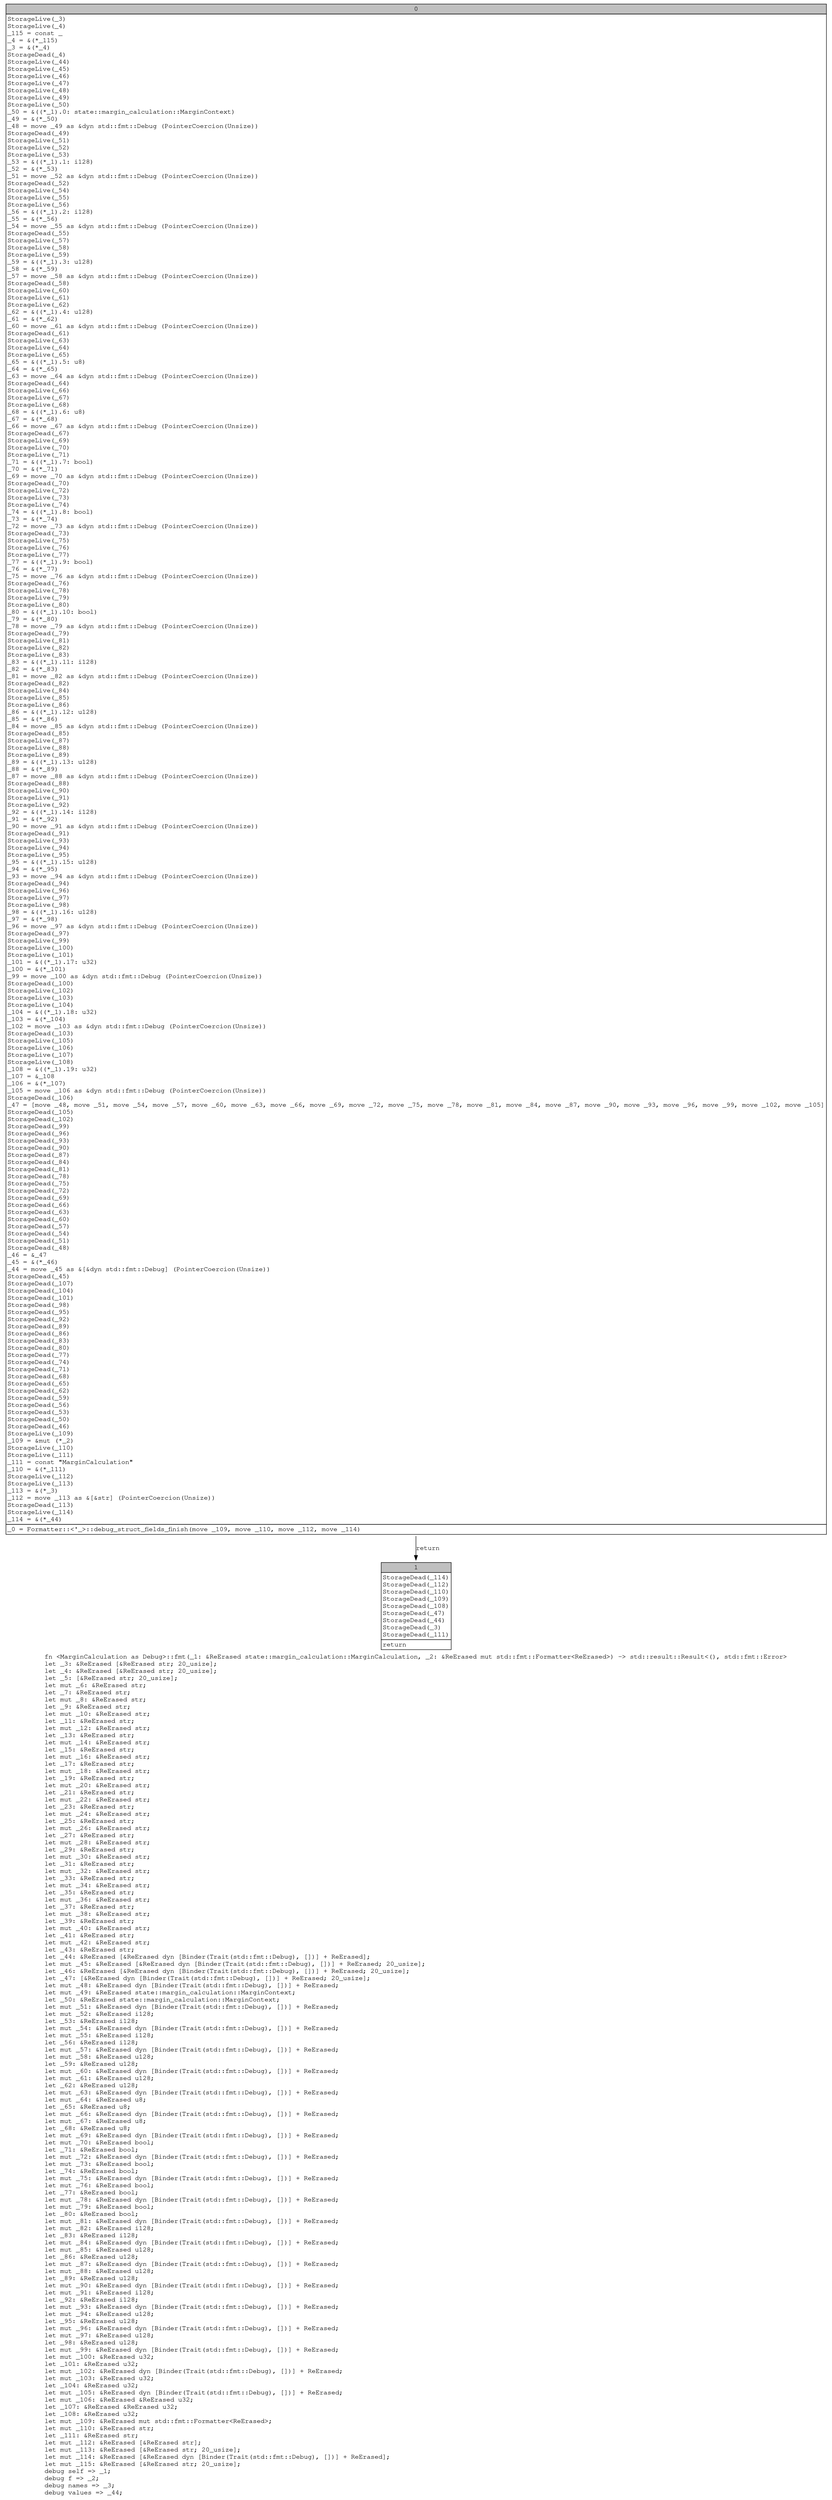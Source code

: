 digraph Mir_0_16632 {
    graph [fontname="Courier, monospace"];
    node [fontname="Courier, monospace"];
    edge [fontname="Courier, monospace"];
    label=<fn &lt;MarginCalculation as Debug&gt;::fmt(_1: &amp;ReErased state::margin_calculation::MarginCalculation, _2: &amp;ReErased mut std::fmt::Formatter&lt;ReErased&gt;) -&gt; std::result::Result&lt;(), std::fmt::Error&gt;<br align="left"/>let _3: &amp;ReErased [&amp;ReErased str; 20_usize];<br align="left"/>let _4: &amp;ReErased [&amp;ReErased str; 20_usize];<br align="left"/>let _5: [&amp;ReErased str; 20_usize];<br align="left"/>let mut _6: &amp;ReErased str;<br align="left"/>let _7: &amp;ReErased str;<br align="left"/>let mut _8: &amp;ReErased str;<br align="left"/>let _9: &amp;ReErased str;<br align="left"/>let mut _10: &amp;ReErased str;<br align="left"/>let _11: &amp;ReErased str;<br align="left"/>let mut _12: &amp;ReErased str;<br align="left"/>let _13: &amp;ReErased str;<br align="left"/>let mut _14: &amp;ReErased str;<br align="left"/>let _15: &amp;ReErased str;<br align="left"/>let mut _16: &amp;ReErased str;<br align="left"/>let _17: &amp;ReErased str;<br align="left"/>let mut _18: &amp;ReErased str;<br align="left"/>let _19: &amp;ReErased str;<br align="left"/>let mut _20: &amp;ReErased str;<br align="left"/>let _21: &amp;ReErased str;<br align="left"/>let mut _22: &amp;ReErased str;<br align="left"/>let _23: &amp;ReErased str;<br align="left"/>let mut _24: &amp;ReErased str;<br align="left"/>let _25: &amp;ReErased str;<br align="left"/>let mut _26: &amp;ReErased str;<br align="left"/>let _27: &amp;ReErased str;<br align="left"/>let mut _28: &amp;ReErased str;<br align="left"/>let _29: &amp;ReErased str;<br align="left"/>let mut _30: &amp;ReErased str;<br align="left"/>let _31: &amp;ReErased str;<br align="left"/>let mut _32: &amp;ReErased str;<br align="left"/>let _33: &amp;ReErased str;<br align="left"/>let mut _34: &amp;ReErased str;<br align="left"/>let _35: &amp;ReErased str;<br align="left"/>let mut _36: &amp;ReErased str;<br align="left"/>let _37: &amp;ReErased str;<br align="left"/>let mut _38: &amp;ReErased str;<br align="left"/>let _39: &amp;ReErased str;<br align="left"/>let mut _40: &amp;ReErased str;<br align="left"/>let _41: &amp;ReErased str;<br align="left"/>let mut _42: &amp;ReErased str;<br align="left"/>let _43: &amp;ReErased str;<br align="left"/>let _44: &amp;ReErased [&amp;ReErased dyn [Binder(Trait(std::fmt::Debug), [])] + ReErased];<br align="left"/>let mut _45: &amp;ReErased [&amp;ReErased dyn [Binder(Trait(std::fmt::Debug), [])] + ReErased; 20_usize];<br align="left"/>let _46: &amp;ReErased [&amp;ReErased dyn [Binder(Trait(std::fmt::Debug), [])] + ReErased; 20_usize];<br align="left"/>let _47: [&amp;ReErased dyn [Binder(Trait(std::fmt::Debug), [])] + ReErased; 20_usize];<br align="left"/>let mut _48: &amp;ReErased dyn [Binder(Trait(std::fmt::Debug), [])] + ReErased;<br align="left"/>let mut _49: &amp;ReErased state::margin_calculation::MarginContext;<br align="left"/>let _50: &amp;ReErased state::margin_calculation::MarginContext;<br align="left"/>let mut _51: &amp;ReErased dyn [Binder(Trait(std::fmt::Debug), [])] + ReErased;<br align="left"/>let mut _52: &amp;ReErased i128;<br align="left"/>let _53: &amp;ReErased i128;<br align="left"/>let mut _54: &amp;ReErased dyn [Binder(Trait(std::fmt::Debug), [])] + ReErased;<br align="left"/>let mut _55: &amp;ReErased i128;<br align="left"/>let _56: &amp;ReErased i128;<br align="left"/>let mut _57: &amp;ReErased dyn [Binder(Trait(std::fmt::Debug), [])] + ReErased;<br align="left"/>let mut _58: &amp;ReErased u128;<br align="left"/>let _59: &amp;ReErased u128;<br align="left"/>let mut _60: &amp;ReErased dyn [Binder(Trait(std::fmt::Debug), [])] + ReErased;<br align="left"/>let mut _61: &amp;ReErased u128;<br align="left"/>let _62: &amp;ReErased u128;<br align="left"/>let mut _63: &amp;ReErased dyn [Binder(Trait(std::fmt::Debug), [])] + ReErased;<br align="left"/>let mut _64: &amp;ReErased u8;<br align="left"/>let _65: &amp;ReErased u8;<br align="left"/>let mut _66: &amp;ReErased dyn [Binder(Trait(std::fmt::Debug), [])] + ReErased;<br align="left"/>let mut _67: &amp;ReErased u8;<br align="left"/>let _68: &amp;ReErased u8;<br align="left"/>let mut _69: &amp;ReErased dyn [Binder(Trait(std::fmt::Debug), [])] + ReErased;<br align="left"/>let mut _70: &amp;ReErased bool;<br align="left"/>let _71: &amp;ReErased bool;<br align="left"/>let mut _72: &amp;ReErased dyn [Binder(Trait(std::fmt::Debug), [])] + ReErased;<br align="left"/>let mut _73: &amp;ReErased bool;<br align="left"/>let _74: &amp;ReErased bool;<br align="left"/>let mut _75: &amp;ReErased dyn [Binder(Trait(std::fmt::Debug), [])] + ReErased;<br align="left"/>let mut _76: &amp;ReErased bool;<br align="left"/>let _77: &amp;ReErased bool;<br align="left"/>let mut _78: &amp;ReErased dyn [Binder(Trait(std::fmt::Debug), [])] + ReErased;<br align="left"/>let mut _79: &amp;ReErased bool;<br align="left"/>let _80: &amp;ReErased bool;<br align="left"/>let mut _81: &amp;ReErased dyn [Binder(Trait(std::fmt::Debug), [])] + ReErased;<br align="left"/>let mut _82: &amp;ReErased i128;<br align="left"/>let _83: &amp;ReErased i128;<br align="left"/>let mut _84: &amp;ReErased dyn [Binder(Trait(std::fmt::Debug), [])] + ReErased;<br align="left"/>let mut _85: &amp;ReErased u128;<br align="left"/>let _86: &amp;ReErased u128;<br align="left"/>let mut _87: &amp;ReErased dyn [Binder(Trait(std::fmt::Debug), [])] + ReErased;<br align="left"/>let mut _88: &amp;ReErased u128;<br align="left"/>let _89: &amp;ReErased u128;<br align="left"/>let mut _90: &amp;ReErased dyn [Binder(Trait(std::fmt::Debug), [])] + ReErased;<br align="left"/>let mut _91: &amp;ReErased i128;<br align="left"/>let _92: &amp;ReErased i128;<br align="left"/>let mut _93: &amp;ReErased dyn [Binder(Trait(std::fmt::Debug), [])] + ReErased;<br align="left"/>let mut _94: &amp;ReErased u128;<br align="left"/>let _95: &amp;ReErased u128;<br align="left"/>let mut _96: &amp;ReErased dyn [Binder(Trait(std::fmt::Debug), [])] + ReErased;<br align="left"/>let mut _97: &amp;ReErased u128;<br align="left"/>let _98: &amp;ReErased u128;<br align="left"/>let mut _99: &amp;ReErased dyn [Binder(Trait(std::fmt::Debug), [])] + ReErased;<br align="left"/>let mut _100: &amp;ReErased u32;<br align="left"/>let _101: &amp;ReErased u32;<br align="left"/>let mut _102: &amp;ReErased dyn [Binder(Trait(std::fmt::Debug), [])] + ReErased;<br align="left"/>let mut _103: &amp;ReErased u32;<br align="left"/>let _104: &amp;ReErased u32;<br align="left"/>let mut _105: &amp;ReErased dyn [Binder(Trait(std::fmt::Debug), [])] + ReErased;<br align="left"/>let mut _106: &amp;ReErased &amp;ReErased u32;<br align="left"/>let _107: &amp;ReErased &amp;ReErased u32;<br align="left"/>let _108: &amp;ReErased u32;<br align="left"/>let mut _109: &amp;ReErased mut std::fmt::Formatter&lt;ReErased&gt;;<br align="left"/>let mut _110: &amp;ReErased str;<br align="left"/>let _111: &amp;ReErased str;<br align="left"/>let mut _112: &amp;ReErased [&amp;ReErased str];<br align="left"/>let mut _113: &amp;ReErased [&amp;ReErased str; 20_usize];<br align="left"/>let mut _114: &amp;ReErased [&amp;ReErased dyn [Binder(Trait(std::fmt::Debug), [])] + ReErased];<br align="left"/>let mut _115: &amp;ReErased [&amp;ReErased str; 20_usize];<br align="left"/>debug self =&gt; _1;<br align="left"/>debug f =&gt; _2;<br align="left"/>debug names =&gt; _3;<br align="left"/>debug values =&gt; _44;<br align="left"/>>;
    bb0__0_16632 [shape="none", label=<<table border="0" cellborder="1" cellspacing="0"><tr><td bgcolor="gray" align="center" colspan="1">0</td></tr><tr><td align="left" balign="left">StorageLive(_3)<br/>StorageLive(_4)<br/>_115 = const _<br/>_4 = &amp;(*_115)<br/>_3 = &amp;(*_4)<br/>StorageDead(_4)<br/>StorageLive(_44)<br/>StorageLive(_45)<br/>StorageLive(_46)<br/>StorageLive(_47)<br/>StorageLive(_48)<br/>StorageLive(_49)<br/>StorageLive(_50)<br/>_50 = &amp;((*_1).0: state::margin_calculation::MarginContext)<br/>_49 = &amp;(*_50)<br/>_48 = move _49 as &amp;dyn std::fmt::Debug (PointerCoercion(Unsize))<br/>StorageDead(_49)<br/>StorageLive(_51)<br/>StorageLive(_52)<br/>StorageLive(_53)<br/>_53 = &amp;((*_1).1: i128)<br/>_52 = &amp;(*_53)<br/>_51 = move _52 as &amp;dyn std::fmt::Debug (PointerCoercion(Unsize))<br/>StorageDead(_52)<br/>StorageLive(_54)<br/>StorageLive(_55)<br/>StorageLive(_56)<br/>_56 = &amp;((*_1).2: i128)<br/>_55 = &amp;(*_56)<br/>_54 = move _55 as &amp;dyn std::fmt::Debug (PointerCoercion(Unsize))<br/>StorageDead(_55)<br/>StorageLive(_57)<br/>StorageLive(_58)<br/>StorageLive(_59)<br/>_59 = &amp;((*_1).3: u128)<br/>_58 = &amp;(*_59)<br/>_57 = move _58 as &amp;dyn std::fmt::Debug (PointerCoercion(Unsize))<br/>StorageDead(_58)<br/>StorageLive(_60)<br/>StorageLive(_61)<br/>StorageLive(_62)<br/>_62 = &amp;((*_1).4: u128)<br/>_61 = &amp;(*_62)<br/>_60 = move _61 as &amp;dyn std::fmt::Debug (PointerCoercion(Unsize))<br/>StorageDead(_61)<br/>StorageLive(_63)<br/>StorageLive(_64)<br/>StorageLive(_65)<br/>_65 = &amp;((*_1).5: u8)<br/>_64 = &amp;(*_65)<br/>_63 = move _64 as &amp;dyn std::fmt::Debug (PointerCoercion(Unsize))<br/>StorageDead(_64)<br/>StorageLive(_66)<br/>StorageLive(_67)<br/>StorageLive(_68)<br/>_68 = &amp;((*_1).6: u8)<br/>_67 = &amp;(*_68)<br/>_66 = move _67 as &amp;dyn std::fmt::Debug (PointerCoercion(Unsize))<br/>StorageDead(_67)<br/>StorageLive(_69)<br/>StorageLive(_70)<br/>StorageLive(_71)<br/>_71 = &amp;((*_1).7: bool)<br/>_70 = &amp;(*_71)<br/>_69 = move _70 as &amp;dyn std::fmt::Debug (PointerCoercion(Unsize))<br/>StorageDead(_70)<br/>StorageLive(_72)<br/>StorageLive(_73)<br/>StorageLive(_74)<br/>_74 = &amp;((*_1).8: bool)<br/>_73 = &amp;(*_74)<br/>_72 = move _73 as &amp;dyn std::fmt::Debug (PointerCoercion(Unsize))<br/>StorageDead(_73)<br/>StorageLive(_75)<br/>StorageLive(_76)<br/>StorageLive(_77)<br/>_77 = &amp;((*_1).9: bool)<br/>_76 = &amp;(*_77)<br/>_75 = move _76 as &amp;dyn std::fmt::Debug (PointerCoercion(Unsize))<br/>StorageDead(_76)<br/>StorageLive(_78)<br/>StorageLive(_79)<br/>StorageLive(_80)<br/>_80 = &amp;((*_1).10: bool)<br/>_79 = &amp;(*_80)<br/>_78 = move _79 as &amp;dyn std::fmt::Debug (PointerCoercion(Unsize))<br/>StorageDead(_79)<br/>StorageLive(_81)<br/>StorageLive(_82)<br/>StorageLive(_83)<br/>_83 = &amp;((*_1).11: i128)<br/>_82 = &amp;(*_83)<br/>_81 = move _82 as &amp;dyn std::fmt::Debug (PointerCoercion(Unsize))<br/>StorageDead(_82)<br/>StorageLive(_84)<br/>StorageLive(_85)<br/>StorageLive(_86)<br/>_86 = &amp;((*_1).12: u128)<br/>_85 = &amp;(*_86)<br/>_84 = move _85 as &amp;dyn std::fmt::Debug (PointerCoercion(Unsize))<br/>StorageDead(_85)<br/>StorageLive(_87)<br/>StorageLive(_88)<br/>StorageLive(_89)<br/>_89 = &amp;((*_1).13: u128)<br/>_88 = &amp;(*_89)<br/>_87 = move _88 as &amp;dyn std::fmt::Debug (PointerCoercion(Unsize))<br/>StorageDead(_88)<br/>StorageLive(_90)<br/>StorageLive(_91)<br/>StorageLive(_92)<br/>_92 = &amp;((*_1).14: i128)<br/>_91 = &amp;(*_92)<br/>_90 = move _91 as &amp;dyn std::fmt::Debug (PointerCoercion(Unsize))<br/>StorageDead(_91)<br/>StorageLive(_93)<br/>StorageLive(_94)<br/>StorageLive(_95)<br/>_95 = &amp;((*_1).15: u128)<br/>_94 = &amp;(*_95)<br/>_93 = move _94 as &amp;dyn std::fmt::Debug (PointerCoercion(Unsize))<br/>StorageDead(_94)<br/>StorageLive(_96)<br/>StorageLive(_97)<br/>StorageLive(_98)<br/>_98 = &amp;((*_1).16: u128)<br/>_97 = &amp;(*_98)<br/>_96 = move _97 as &amp;dyn std::fmt::Debug (PointerCoercion(Unsize))<br/>StorageDead(_97)<br/>StorageLive(_99)<br/>StorageLive(_100)<br/>StorageLive(_101)<br/>_101 = &amp;((*_1).17: u32)<br/>_100 = &amp;(*_101)<br/>_99 = move _100 as &amp;dyn std::fmt::Debug (PointerCoercion(Unsize))<br/>StorageDead(_100)<br/>StorageLive(_102)<br/>StorageLive(_103)<br/>StorageLive(_104)<br/>_104 = &amp;((*_1).18: u32)<br/>_103 = &amp;(*_104)<br/>_102 = move _103 as &amp;dyn std::fmt::Debug (PointerCoercion(Unsize))<br/>StorageDead(_103)<br/>StorageLive(_105)<br/>StorageLive(_106)<br/>StorageLive(_107)<br/>StorageLive(_108)<br/>_108 = &amp;((*_1).19: u32)<br/>_107 = &amp;_108<br/>_106 = &amp;(*_107)<br/>_105 = move _106 as &amp;dyn std::fmt::Debug (PointerCoercion(Unsize))<br/>StorageDead(_106)<br/>_47 = [move _48, move _51, move _54, move _57, move _60, move _63, move _66, move _69, move _72, move _75, move _78, move _81, move _84, move _87, move _90, move _93, move _96, move _99, move _102, move _105]<br/>StorageDead(_105)<br/>StorageDead(_102)<br/>StorageDead(_99)<br/>StorageDead(_96)<br/>StorageDead(_93)<br/>StorageDead(_90)<br/>StorageDead(_87)<br/>StorageDead(_84)<br/>StorageDead(_81)<br/>StorageDead(_78)<br/>StorageDead(_75)<br/>StorageDead(_72)<br/>StorageDead(_69)<br/>StorageDead(_66)<br/>StorageDead(_63)<br/>StorageDead(_60)<br/>StorageDead(_57)<br/>StorageDead(_54)<br/>StorageDead(_51)<br/>StorageDead(_48)<br/>_46 = &amp;_47<br/>_45 = &amp;(*_46)<br/>_44 = move _45 as &amp;[&amp;dyn std::fmt::Debug] (PointerCoercion(Unsize))<br/>StorageDead(_45)<br/>StorageDead(_107)<br/>StorageDead(_104)<br/>StorageDead(_101)<br/>StorageDead(_98)<br/>StorageDead(_95)<br/>StorageDead(_92)<br/>StorageDead(_89)<br/>StorageDead(_86)<br/>StorageDead(_83)<br/>StorageDead(_80)<br/>StorageDead(_77)<br/>StorageDead(_74)<br/>StorageDead(_71)<br/>StorageDead(_68)<br/>StorageDead(_65)<br/>StorageDead(_62)<br/>StorageDead(_59)<br/>StorageDead(_56)<br/>StorageDead(_53)<br/>StorageDead(_50)<br/>StorageDead(_46)<br/>StorageLive(_109)<br/>_109 = &amp;mut (*_2)<br/>StorageLive(_110)<br/>StorageLive(_111)<br/>_111 = const &quot;MarginCalculation&quot;<br/>_110 = &amp;(*_111)<br/>StorageLive(_112)<br/>StorageLive(_113)<br/>_113 = &amp;(*_3)<br/>_112 = move _113 as &amp;[&amp;str] (PointerCoercion(Unsize))<br/>StorageDead(_113)<br/>StorageLive(_114)<br/>_114 = &amp;(*_44)<br/></td></tr><tr><td align="left">_0 = Formatter::&lt;'_&gt;::debug_struct_fields_finish(move _109, move _110, move _112, move _114)</td></tr></table>>];
    bb1__0_16632 [shape="none", label=<<table border="0" cellborder="1" cellspacing="0"><tr><td bgcolor="gray" align="center" colspan="1">1</td></tr><tr><td align="left" balign="left">StorageDead(_114)<br/>StorageDead(_112)<br/>StorageDead(_110)<br/>StorageDead(_109)<br/>StorageDead(_108)<br/>StorageDead(_47)<br/>StorageDead(_44)<br/>StorageDead(_3)<br/>StorageDead(_111)<br/></td></tr><tr><td align="left">return</td></tr></table>>];
    bb0__0_16632 -> bb1__0_16632 [label="return"];
}
